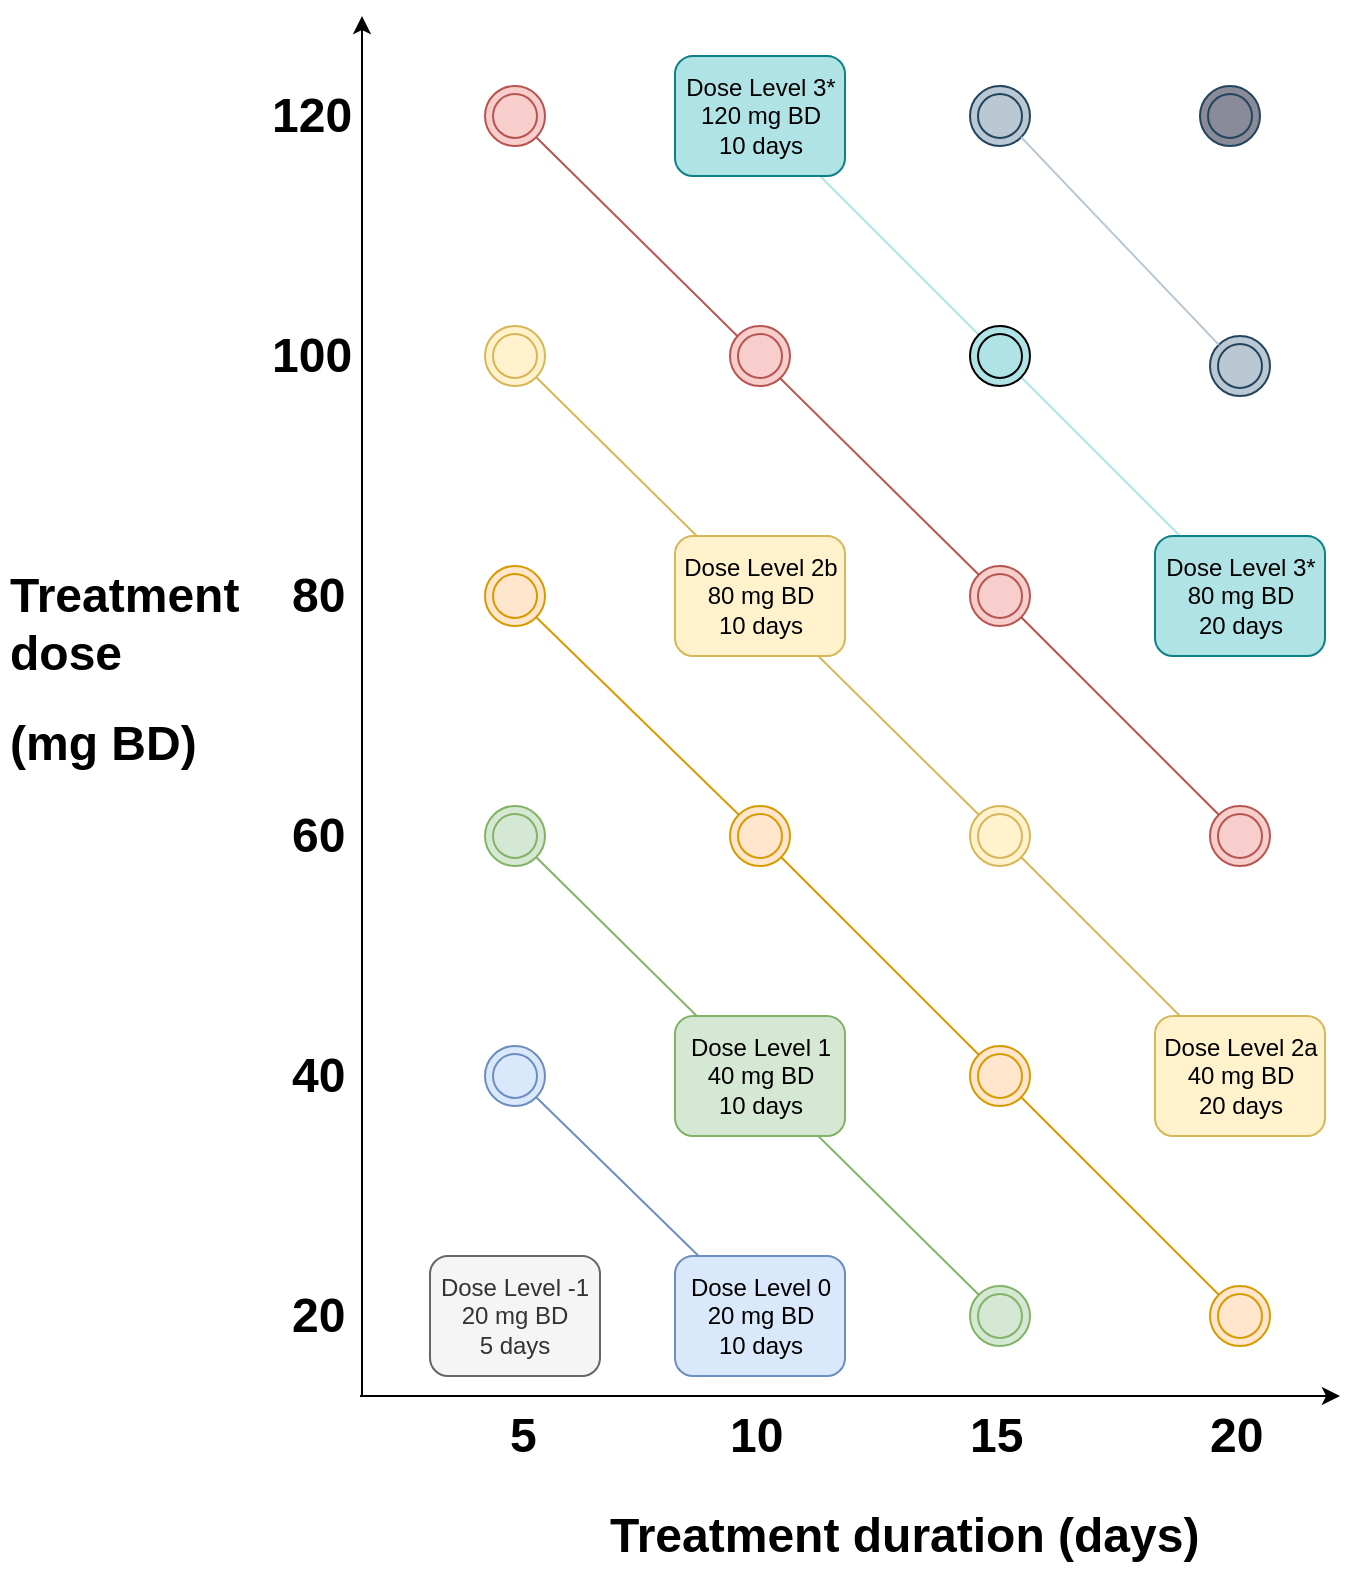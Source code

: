 <mxfile version="13.7.4" type="device"><diagram id="YyZl3FGoRFN5ua5qThcG" name="Page-1"><mxGraphModel dx="1718" dy="888" grid="1" gridSize="10" guides="1" tooltips="1" connect="1" arrows="1" fold="1" page="1" pageScale="1" pageWidth="1169" pageHeight="827" math="0" shadow="0"><root><mxCell id="0"/><mxCell id="1" parent="0"/><mxCell id="5KfZlMRYGy1U1sqf1-io-21" value="" style="endArrow=none;html=1;exitX=1;exitY=1;exitDx=0;exitDy=0;fillColor=#dae8fc;strokeColor=#6c8ebf;" edge="1" parent="1" source="5KfZlMRYGy1U1sqf1-io-6"><mxGeometry width="50" height="50" relative="1" as="geometry"><mxPoint x="330.107" y="573.607" as="sourcePoint"/><mxPoint x="440" y="680" as="targetPoint"/></mxGeometry></mxCell><mxCell id="5KfZlMRYGy1U1sqf1-io-38" value="" style="endArrow=none;html=1;fillColor=#b0e3e6;strokeColor=#B0E3E6;" edge="1" parent="1"><mxGeometry width="50" height="50" relative="1" as="geometry"><mxPoint x="680" y="320" as="sourcePoint"/><mxPoint x="440" y="80" as="targetPoint"/></mxGeometry></mxCell><mxCell id="5KfZlMRYGy1U1sqf1-io-36" value="" style="endArrow=none;html=1;entryX=1;entryY=1;entryDx=0;entryDy=0;exitX=0;exitY=0;exitDx=0;exitDy=0;fillColor=#f8cecc;strokeColor=#b85450;" edge="1" parent="1" source="5KfZlMRYGy1U1sqf1-io-10" target="5KfZlMRYGy1U1sqf1-io-5"><mxGeometry width="50" height="50" relative="1" as="geometry"><mxPoint x="470" y="360" as="sourcePoint"/><mxPoint x="520" y="310" as="targetPoint"/></mxGeometry></mxCell><mxCell id="5KfZlMRYGy1U1sqf1-io-37" value="" style="endArrow=none;html=1;entryX=1;entryY=1;entryDx=0;entryDy=0;exitX=0;exitY=0;exitDx=0;exitDy=0;fillColor=#f8cecc;strokeColor=#b85450;" edge="1" parent="1" source="5KfZlMRYGy1U1sqf1-io-16" target="5KfZlMRYGy1U1sqf1-io-10"><mxGeometry width="50" height="50" relative="1" as="geometry"><mxPoint x="669.393" y="429.393" as="sourcePoint"/><mxPoint x="328.107" y="90.607" as="targetPoint"/></mxGeometry></mxCell><mxCell id="5KfZlMRYGy1U1sqf1-io-33" value="" style="endArrow=none;html=1;entryX=1;entryY=1;entryDx=0;entryDy=0;exitX=0;exitY=0;exitDx=0;exitDy=0;fillColor=#fff2cc;strokeColor=#d6b656;" edge="1" parent="1" source="5KfZlMRYGy1U1sqf1-io-9" target="5KfZlMRYGy1U1sqf1-io-4"><mxGeometry width="50" height="50" relative="1" as="geometry"><mxPoint x="470" y="480" as="sourcePoint"/><mxPoint x="520" y="430" as="targetPoint"/></mxGeometry></mxCell><mxCell id="5KfZlMRYGy1U1sqf1-io-35" value="" style="endArrow=none;html=1;entryX=1;entryY=1;entryDx=0;entryDy=0;fillColor=#fff2cc;strokeColor=#d6b656;" edge="1" parent="1" target="5KfZlMRYGy1U1sqf1-io-9"><mxGeometry width="50" height="50" relative="1" as="geometry"><mxPoint x="680" y="560" as="sourcePoint"/><mxPoint x="520" y="430" as="targetPoint"/></mxGeometry></mxCell><mxCell id="5KfZlMRYGy1U1sqf1-io-25" value="" style="endArrow=none;html=1;exitX=1;exitY=1;exitDx=0;exitDy=0;entryX=0;entryY=0;entryDx=0;entryDy=0;fillColor=#d5e8d4;strokeColor=#82b366;" edge="1" parent="1" source="5KfZlMRYGy1U1sqf1-io-7" target="5KfZlMRYGy1U1sqf1-io-1"><mxGeometry width="50" height="50" relative="1" as="geometry"><mxPoint x="470" y="590" as="sourcePoint"/><mxPoint x="520" y="540" as="targetPoint"/></mxGeometry></mxCell><mxCell id="UJEffydDDa5XTeut0bBe-1" value="" style="endArrow=classic;html=1;" parent="1" edge="1"><mxGeometry width="50" height="50" relative="1" as="geometry"><mxPoint x="241" y="720" as="sourcePoint"/><mxPoint x="241" y="30" as="targetPoint"/></mxGeometry></mxCell><mxCell id="UJEffydDDa5XTeut0bBe-2" value="" style="endArrow=classic;html=1;" parent="1" edge="1"><mxGeometry width="50" height="50" relative="1" as="geometry"><mxPoint x="240" y="720" as="sourcePoint"/><mxPoint x="730" y="720" as="targetPoint"/></mxGeometry></mxCell><mxCell id="UJEffydDDa5XTeut0bBe-4" value="&lt;h1&gt;5&lt;/h1&gt;" style="text;html=1;strokeColor=none;fillColor=none;spacing=5;spacingTop=-20;whiteSpace=wrap;overflow=hidden;rounded=0;" parent="1" vertex="1"><mxGeometry x="310" y="720" width="30" height="40" as="geometry"/></mxCell><mxCell id="UJEffydDDa5XTeut0bBe-5" value="&lt;h1&gt;10&lt;/h1&gt;" style="text;html=1;strokeColor=none;fillColor=none;spacing=5;spacingTop=-20;whiteSpace=wrap;overflow=hidden;rounded=0;" parent="1" vertex="1"><mxGeometry x="420" y="720" width="40" height="40" as="geometry"/></mxCell><mxCell id="UJEffydDDa5XTeut0bBe-6" value="&lt;h1&gt;15&lt;/h1&gt;" style="text;html=1;strokeColor=none;fillColor=none;spacing=5;spacingTop=-20;whiteSpace=wrap;overflow=hidden;rounded=0;" parent="1" vertex="1"><mxGeometry x="540" y="720" width="40" height="40" as="geometry"/></mxCell><mxCell id="UJEffydDDa5XTeut0bBe-7" value="&lt;h1&gt;20&lt;/h1&gt;" style="text;html=1;strokeColor=none;fillColor=none;spacing=5;spacingTop=-20;whiteSpace=wrap;overflow=hidden;rounded=0;" parent="1" vertex="1"><mxGeometry x="660" y="720" width="40" height="40" as="geometry"/></mxCell><mxCell id="UJEffydDDa5XTeut0bBe-8" value="&lt;h1&gt;Treatment duration (days)&lt;/h1&gt;" style="text;html=1;strokeColor=none;fillColor=none;spacing=5;spacingTop=-20;whiteSpace=wrap;overflow=hidden;rounded=0;" parent="1" vertex="1"><mxGeometry x="360" y="770" width="310" height="40" as="geometry"/></mxCell><mxCell id="UJEffydDDa5XTeut0bBe-9" value="Dose Level -1&lt;br&gt;20 mg BD&lt;br&gt;5 days" style="rounded=1;whiteSpace=wrap;html=1;fillColor=#f5f5f5;strokeColor=#666666;fontColor=#333333;" parent="1" vertex="1"><mxGeometry x="275" y="650" width="85" height="60" as="geometry"/></mxCell><mxCell id="UJEffydDDa5XTeut0bBe-10" value="&lt;h1&gt;20&lt;/h1&gt;" style="text;html=1;strokeColor=none;fillColor=none;spacing=5;spacingTop=-20;whiteSpace=wrap;overflow=hidden;rounded=0;" parent="1" vertex="1"><mxGeometry x="201" y="660" width="40" height="40" as="geometry"/></mxCell><mxCell id="UJEffydDDa5XTeut0bBe-11" value="&lt;h1&gt;40&lt;/h1&gt;" style="text;html=1;strokeColor=none;fillColor=none;spacing=5;spacingTop=-20;whiteSpace=wrap;overflow=hidden;rounded=0;" parent="1" vertex="1"><mxGeometry x="201" y="540" width="40" height="40" as="geometry"/></mxCell><mxCell id="UJEffydDDa5XTeut0bBe-12" value="&lt;h1&gt;60&lt;/h1&gt;" style="text;html=1;strokeColor=none;fillColor=none;spacing=5;spacingTop=-20;whiteSpace=wrap;overflow=hidden;rounded=0;" parent="1" vertex="1"><mxGeometry x="201" y="420" width="40" height="40" as="geometry"/></mxCell><mxCell id="UJEffydDDa5XTeut0bBe-13" value="&lt;h1&gt;80&lt;/h1&gt;" style="text;html=1;strokeColor=none;fillColor=none;spacing=5;spacingTop=-20;whiteSpace=wrap;overflow=hidden;rounded=0;" parent="1" vertex="1"><mxGeometry x="201" y="300" width="40" height="40" as="geometry"/></mxCell><mxCell id="UJEffydDDa5XTeut0bBe-14" value="&lt;h1&gt;100&lt;/h1&gt;" style="text;html=1;strokeColor=none;fillColor=none;spacing=5;spacingTop=-20;whiteSpace=wrap;overflow=hidden;rounded=0;" parent="1" vertex="1"><mxGeometry x="191" y="180" width="50" height="40" as="geometry"/></mxCell><mxCell id="UJEffydDDa5XTeut0bBe-15" value="&lt;h1&gt;120&lt;/h1&gt;" style="text;html=1;strokeColor=none;fillColor=none;spacing=5;spacingTop=-20;whiteSpace=wrap;overflow=hidden;rounded=0;" parent="1" vertex="1"><mxGeometry x="191" y="60" width="50" height="40" as="geometry"/></mxCell><mxCell id="UJEffydDDa5XTeut0bBe-18" value="Dose Level 0&lt;br&gt;20 mg BD&lt;br&gt;10 days" style="rounded=1;whiteSpace=wrap;html=1;fillColor=#dae8fc;strokeColor=#6c8ebf;" parent="1" vertex="1"><mxGeometry x="397.5" y="650" width="85" height="60" as="geometry"/></mxCell><mxCell id="UJEffydDDa5XTeut0bBe-19" value="Dose Level 1&lt;br&gt;40 mg BD&lt;br&gt;10 days" style="rounded=1;whiteSpace=wrap;html=1;fillColor=#d5e8d4;strokeColor=#82b366;" parent="1" vertex="1"><mxGeometry x="397.5" y="530" width="85" height="60" as="geometry"/></mxCell><mxCell id="UJEffydDDa5XTeut0bBe-20" value="Dose Level 2a&lt;br&gt;40 mg BD&lt;br&gt;20 days" style="rounded=1;whiteSpace=wrap;html=1;fillColor=#fff2cc;strokeColor=#d6b656;" parent="1" vertex="1"><mxGeometry x="637.5" y="530" width="85" height="60" as="geometry"/></mxCell><mxCell id="UJEffydDDa5XTeut0bBe-24" value="Dose Level 2b&lt;br&gt;80 mg BD&lt;br&gt;10 days" style="rounded=1;whiteSpace=wrap;html=1;fillColor=#fff2cc;strokeColor=#d6b656;" parent="1" vertex="1"><mxGeometry x="397.5" y="290" width="85" height="60" as="geometry"/></mxCell><mxCell id="UJEffydDDa5XTeut0bBe-26" value="Dose Level 3*&lt;br&gt;80 mg BD&lt;br&gt;20 days" style="rounded=1;whiteSpace=wrap;html=1;fillColor=#b0e3e6;strokeColor=#0e8088;" parent="1" vertex="1"><mxGeometry x="637.5" y="290" width="85" height="60" as="geometry"/></mxCell><mxCell id="UJEffydDDa5XTeut0bBe-32" value="Dose Level 3*&lt;br&gt;120 mg BD&lt;br&gt;10 days" style="rounded=1;whiteSpace=wrap;html=1;fillColor=#b0e3e6;strokeColor=#0e8088;" parent="1" vertex="1"><mxGeometry x="397.5" y="50" width="85" height="60" as="geometry"/></mxCell><mxCell id="UJEffydDDa5XTeut0bBe-34" value="&lt;h1&gt;Treatment dose&amp;nbsp;&lt;/h1&gt;&lt;h1&gt;(mg BD)&lt;/h1&gt;" style="text;html=1;strokeColor=none;fillColor=none;spacing=5;spacingTop=-20;whiteSpace=wrap;overflow=hidden;rounded=0;" parent="1" vertex="1"><mxGeometry x="60" y="300" width="131" height="260" as="geometry"/></mxCell><mxCell id="5KfZlMRYGy1U1sqf1-io-1" value="" style="ellipse;shape=doubleEllipse;whiteSpace=wrap;html=1;aspect=fixed;fillColor=#d5e8d4;strokeColor=#82b366;" vertex="1" parent="1"><mxGeometry x="545" y="665" width="30" height="30" as="geometry"/></mxCell><mxCell id="5KfZlMRYGy1U1sqf1-io-2" value="" style="ellipse;shape=doubleEllipse;whiteSpace=wrap;html=1;aspect=fixed;fillColor=#ffe6cc;strokeColor=#d79b00;" vertex="1" parent="1"><mxGeometry x="665" y="665" width="30" height="30" as="geometry"/></mxCell><mxCell id="5KfZlMRYGy1U1sqf1-io-3" value="" style="ellipse;shape=doubleEllipse;whiteSpace=wrap;html=1;aspect=fixed;fillColor=#ffe6cc;strokeColor=#d79b00;" vertex="1" parent="1"><mxGeometry x="302.5" y="305" width="30" height="30" as="geometry"/></mxCell><mxCell id="5KfZlMRYGy1U1sqf1-io-4" value="" style="ellipse;shape=doubleEllipse;whiteSpace=wrap;html=1;aspect=fixed;fillColor=#fff2cc;strokeColor=#d6b656;" vertex="1" parent="1"><mxGeometry x="302.5" y="185" width="30" height="30" as="geometry"/></mxCell><mxCell id="5KfZlMRYGy1U1sqf1-io-5" value="" style="ellipse;shape=doubleEllipse;whiteSpace=wrap;html=1;aspect=fixed;fillColor=#f8cecc;strokeColor=#b85450;" vertex="1" parent="1"><mxGeometry x="302.5" y="65" width="30" height="30" as="geometry"/></mxCell><mxCell id="5KfZlMRYGy1U1sqf1-io-6" value="" style="ellipse;shape=doubleEllipse;whiteSpace=wrap;html=1;aspect=fixed;fillColor=#dae8fc;strokeColor=#6c8ebf;" vertex="1" parent="1"><mxGeometry x="302.5" y="545" width="30" height="30" as="geometry"/></mxCell><mxCell id="5KfZlMRYGy1U1sqf1-io-7" value="" style="ellipse;shape=doubleEllipse;whiteSpace=wrap;html=1;aspect=fixed;fillColor=#d5e8d4;strokeColor=#82b366;" vertex="1" parent="1"><mxGeometry x="302.5" y="425" width="30" height="30" as="geometry"/></mxCell><mxCell id="5KfZlMRYGy1U1sqf1-io-8" value="" style="ellipse;shape=doubleEllipse;whiteSpace=wrap;html=1;aspect=fixed;fillColor=#ffe6cc;strokeColor=#d79b00;" vertex="1" parent="1"><mxGeometry x="545" y="545" width="30" height="30" as="geometry"/></mxCell><mxCell id="5KfZlMRYGy1U1sqf1-io-9" value="" style="ellipse;shape=doubleEllipse;whiteSpace=wrap;html=1;aspect=fixed;fillColor=#fff2cc;strokeColor=#d6b656;" vertex="1" parent="1"><mxGeometry x="545" y="425" width="30" height="30" as="geometry"/></mxCell><mxCell id="5KfZlMRYGy1U1sqf1-io-11" value="" style="ellipse;shape=doubleEllipse;whiteSpace=wrap;html=1;aspect=fixed;fillColor=#B0E3E6;" vertex="1" parent="1"><mxGeometry x="545" y="185" width="30" height="30" as="geometry"/></mxCell><mxCell id="5KfZlMRYGy1U1sqf1-io-12" value="" style="ellipse;shape=doubleEllipse;whiteSpace=wrap;html=1;aspect=fixed;fillColor=#bac8d3;strokeColor=#23445d;" vertex="1" parent="1"><mxGeometry x="545" y="65" width="30" height="30" as="geometry"/></mxCell><mxCell id="5KfZlMRYGy1U1sqf1-io-14" value="" style="ellipse;shape=doubleEllipse;whiteSpace=wrap;html=1;aspect=fixed;fillColor=#f8cecc;strokeColor=#b85450;" vertex="1" parent="1"><mxGeometry x="425" y="185" width="30" height="30" as="geometry"/></mxCell><mxCell id="5KfZlMRYGy1U1sqf1-io-15" value="" style="ellipse;shape=doubleEllipse;whiteSpace=wrap;html=1;aspect=fixed;fillColor=#ffe6cc;strokeColor=#d79b00;" vertex="1" parent="1"><mxGeometry x="425" y="425" width="30" height="30" as="geometry"/></mxCell><mxCell id="5KfZlMRYGy1U1sqf1-io-16" value="" style="ellipse;shape=doubleEllipse;whiteSpace=wrap;html=1;aspect=fixed;fillColor=#f8cecc;strokeColor=#b85450;" vertex="1" parent="1"><mxGeometry x="665" y="425" width="30" height="30" as="geometry"/></mxCell><mxCell id="5KfZlMRYGy1U1sqf1-io-17" value="" style="ellipse;shape=doubleEllipse;whiteSpace=wrap;html=1;aspect=fixed;fillColor=#bac8d3;strokeColor=#23445d;" vertex="1" parent="1"><mxGeometry x="665" y="190" width="30" height="30" as="geometry"/></mxCell><mxCell id="5KfZlMRYGy1U1sqf1-io-18" value="" style="ellipse;shape=doubleEllipse;whiteSpace=wrap;html=1;aspect=fixed;strokeColor=#23445d;fillColor=#8A8B99;" vertex="1" parent="1"><mxGeometry x="660" y="65" width="30" height="30" as="geometry"/></mxCell><mxCell id="5KfZlMRYGy1U1sqf1-io-26" value="" style="endArrow=none;html=1;exitX=1;exitY=1;exitDx=0;exitDy=0;entryX=0;entryY=0;entryDx=0;entryDy=0;fillColor=#ffe6cc;strokeColor=#d79b00;" edge="1" parent="1" source="5KfZlMRYGy1U1sqf1-io-3" target="5KfZlMRYGy1U1sqf1-io-15"><mxGeometry width="50" height="50" relative="1" as="geometry"><mxPoint x="470" y="480" as="sourcePoint"/><mxPoint x="520" y="430" as="targetPoint"/></mxGeometry></mxCell><mxCell id="5KfZlMRYGy1U1sqf1-io-27" value="" style="endArrow=none;html=1;exitX=1;exitY=1;exitDx=0;exitDy=0;entryX=0;entryY=0;entryDx=0;entryDy=0;fillColor=#ffe6cc;strokeColor=#d79b00;" edge="1" parent="1" source="5KfZlMRYGy1U1sqf1-io-15" target="5KfZlMRYGy1U1sqf1-io-8"><mxGeometry width="50" height="50" relative="1" as="geometry"><mxPoint x="464.357" y="441.217" as="sourcePoint"/><mxPoint x="565.643" y="540.003" as="targetPoint"/></mxGeometry></mxCell><mxCell id="5KfZlMRYGy1U1sqf1-io-28" value="" style="endArrow=none;html=1;entryX=1;entryY=1;entryDx=0;entryDy=0;fillColor=#ffe6cc;strokeColor=#d79b00;" edge="1" parent="1" source="5KfZlMRYGy1U1sqf1-io-2" target="5KfZlMRYGy1U1sqf1-io-8"><mxGeometry width="50" height="50" relative="1" as="geometry"><mxPoint x="470" y="590" as="sourcePoint"/><mxPoint x="520" y="540" as="targetPoint"/></mxGeometry></mxCell><mxCell id="5KfZlMRYGy1U1sqf1-io-10" value="" style="ellipse;shape=doubleEllipse;whiteSpace=wrap;html=1;aspect=fixed;fillColor=#f8cecc;strokeColor=#b85450;" vertex="1" parent="1"><mxGeometry x="545" y="305" width="30" height="30" as="geometry"/></mxCell><mxCell id="5KfZlMRYGy1U1sqf1-io-39" value="" style="endArrow=none;html=1;entryX=1;entryY=1;entryDx=0;entryDy=0;exitX=0;exitY=0;exitDx=0;exitDy=0;fillColor=#bac8d3;strokeColor=#BAC8D3;" edge="1" parent="1" source="5KfZlMRYGy1U1sqf1-io-17" target="5KfZlMRYGy1U1sqf1-io-12"><mxGeometry width="50" height="50" relative="1" as="geometry"><mxPoint x="470" y="420" as="sourcePoint"/><mxPoint x="520" y="370" as="targetPoint"/></mxGeometry></mxCell></root></mxGraphModel></diagram></mxfile>